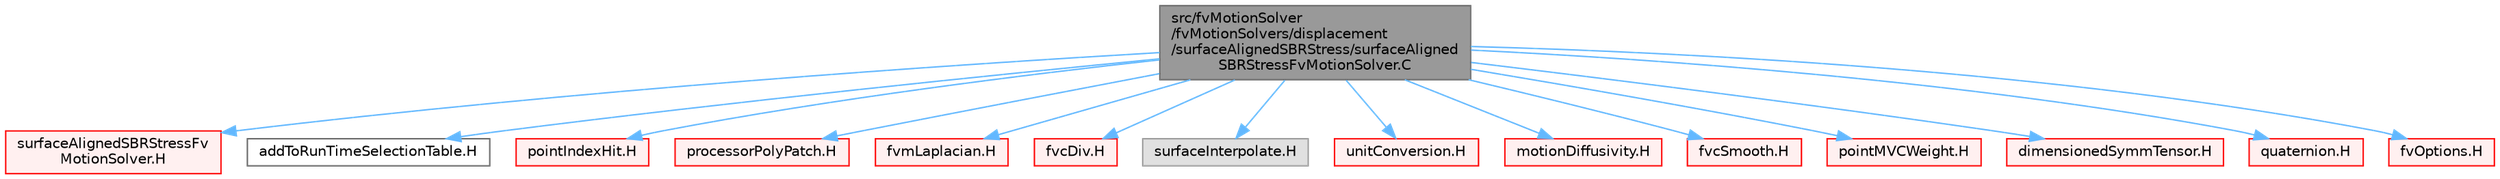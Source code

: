 digraph "src/fvMotionSolver/fvMotionSolvers/displacement/surfaceAlignedSBRStress/surfaceAlignedSBRStressFvMotionSolver.C"
{
 // LATEX_PDF_SIZE
  bgcolor="transparent";
  edge [fontname=Helvetica,fontsize=10,labelfontname=Helvetica,labelfontsize=10];
  node [fontname=Helvetica,fontsize=10,shape=box,height=0.2,width=0.4];
  Node1 [id="Node000001",label="src/fvMotionSolver\l/fvMotionSolvers/displacement\l/surfaceAlignedSBRStress/surfaceAligned\lSBRStressFvMotionSolver.C",height=0.2,width=0.4,color="gray40", fillcolor="grey60", style="filled", fontcolor="black",tooltip=" "];
  Node1 -> Node2 [id="edge1_Node000001_Node000002",color="steelblue1",style="solid",tooltip=" "];
  Node2 [id="Node000002",label="surfaceAlignedSBRStressFv\lMotionSolver.H",height=0.2,width=0.4,color="red", fillcolor="#FFF0F0", style="filled",URL="$surfaceAlignedSBRStressFvMotionSolver_8H.html",tooltip=" "];
  Node1 -> Node457 [id="edge2_Node000001_Node000457",color="steelblue1",style="solid",tooltip=" "];
  Node457 [id="Node000457",label="addToRunTimeSelectionTable.H",height=0.2,width=0.4,color="grey40", fillcolor="white", style="filled",URL="$addToRunTimeSelectionTable_8H.html",tooltip="Macros for easy insertion into run-time selection tables."];
  Node1 -> Node219 [id="edge3_Node000001_Node000219",color="steelblue1",style="solid",tooltip=" "];
  Node219 [id="Node000219",label="pointIndexHit.H",height=0.2,width=0.4,color="red", fillcolor="#FFF0F0", style="filled",URL="$pointIndexHit_8H.html",tooltip=" "];
  Node1 -> Node458 [id="edge4_Node000001_Node000458",color="steelblue1",style="solid",tooltip=" "];
  Node458 [id="Node000458",label="processorPolyPatch.H",height=0.2,width=0.4,color="red", fillcolor="#FFF0F0", style="filled",URL="$processorPolyPatch_8H.html",tooltip=" "];
  Node1 -> Node464 [id="edge5_Node000001_Node000464",color="steelblue1",style="solid",tooltip=" "];
  Node464 [id="Node000464",label="fvmLaplacian.H",height=0.2,width=0.4,color="red", fillcolor="#FFF0F0", style="filled",URL="$fvmLaplacian_8H.html",tooltip="Calculate the matrix for the laplacian of the field."];
  Node1 -> Node487 [id="edge6_Node000001_Node000487",color="steelblue1",style="solid",tooltip=" "];
  Node487 [id="Node000487",label="fvcDiv.H",height=0.2,width=0.4,color="red", fillcolor="#FFF0F0", style="filled",URL="$fvcDiv_8H.html",tooltip="Calculate the divergence of the given field."];
  Node1 -> Node488 [id="edge7_Node000001_Node000488",color="steelblue1",style="solid",tooltip=" "];
  Node488 [id="Node000488",label="surfaceInterpolate.H",height=0.2,width=0.4,color="grey60", fillcolor="#E0E0E0", style="filled",tooltip=" "];
  Node1 -> Node489 [id="edge8_Node000001_Node000489",color="steelblue1",style="solid",tooltip=" "];
  Node489 [id="Node000489",label="unitConversion.H",height=0.2,width=0.4,color="red", fillcolor="#FFF0F0", style="filled",URL="$unitConversion_8H.html",tooltip="Unit conversion functions."];
  Node1 -> Node490 [id="edge9_Node000001_Node000490",color="steelblue1",style="solid",tooltip=" "];
  Node490 [id="Node000490",label="motionDiffusivity.H",height=0.2,width=0.4,color="red", fillcolor="#FFF0F0", style="filled",URL="$motionDiffusivity_8H.html",tooltip=" "];
  Node1 -> Node491 [id="edge10_Node000001_Node000491",color="steelblue1",style="solid",tooltip=" "];
  Node491 [id="Node000491",label="fvcSmooth.H",height=0.2,width=0.4,color="red", fillcolor="#FFF0F0", style="filled",URL="$fvcSmooth_8H.html",tooltip="Provides functions smooth spread and sweep which use the FaceCellWave algorithm to smooth and redistr..."];
  Node1 -> Node492 [id="edge11_Node000001_Node000492",color="steelblue1",style="solid",tooltip=" "];
  Node492 [id="Node000492",label="pointMVCWeight.H",height=0.2,width=0.4,color="red", fillcolor="#FFF0F0", style="filled",URL="$pointMVCWeight_8H.html",tooltip=" "];
  Node1 -> Node393 [id="edge12_Node000001_Node000393",color="steelblue1",style="solid",tooltip=" "];
  Node393 [id="Node000393",label="dimensionedSymmTensor.H",height=0.2,width=0.4,color="red", fillcolor="#FFF0F0", style="filled",URL="$dimensionedSymmTensor_8H.html",tooltip=" "];
  Node1 -> Node494 [id="edge13_Node000001_Node000494",color="steelblue1",style="solid",tooltip=" "];
  Node494 [id="Node000494",label="quaternion.H",height=0.2,width=0.4,color="red", fillcolor="#FFF0F0", style="filled",URL="$quaternion_8H.html",tooltip=" "];
  Node1 -> Node496 [id="edge14_Node000001_Node000496",color="steelblue1",style="solid",tooltip=" "];
  Node496 [id="Node000496",label="fvOptions.H",height=0.2,width=0.4,color="red", fillcolor="#FFF0F0", style="filled",URL="$fvOptions_8H.html",tooltip=" "];
}
